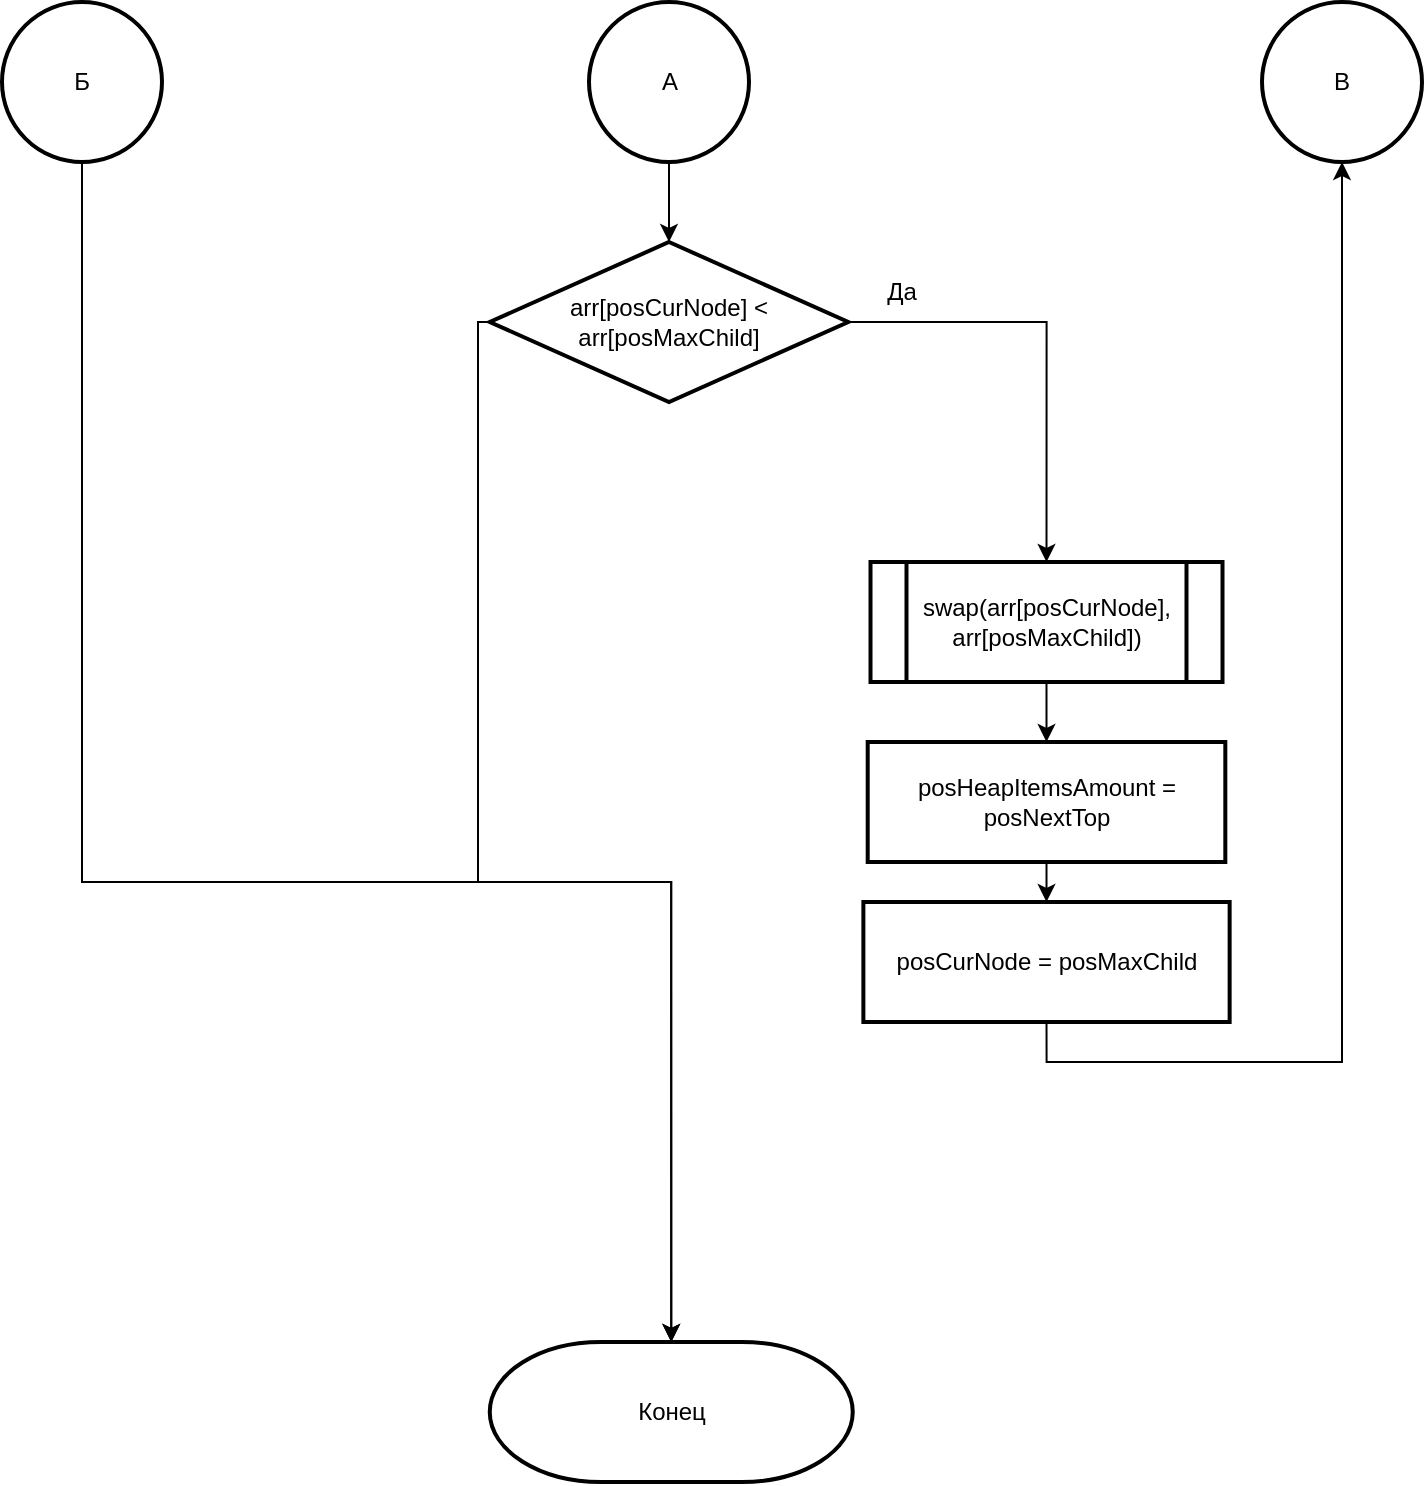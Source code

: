 <mxfile version="20.4.0" type="device"><diagram id="mK5iVp2RXbaOUZwo7iKC" name="Страница 1"><mxGraphModel dx="1256" dy="-318" grid="1" gridSize="10" guides="1" tooltips="1" connect="1" arrows="1" fold="1" page="1" pageScale="1" pageWidth="827" pageHeight="1169" math="0" shadow="0"><root><mxCell id="0"/><mxCell id="1" parent="0"/><mxCell id="HqCLmiwiRFJs8GLUFg02-1" value="Конец" style="strokeWidth=2;html=1;shape=mxgraph.flowchart.terminator;whiteSpace=wrap;" parent="1" vertex="1"><mxGeometry x="313.88" y="1890" width="181.5" height="70" as="geometry"/></mxCell><mxCell id="HqCLmiwiRFJs8GLUFg02-2" style="edgeStyle=orthogonalEdgeStyle;rounded=0;orthogonalLoop=1;jettySize=auto;html=1;exitX=1;exitY=0.5;exitDx=0;exitDy=0;entryX=0.5;entryY=0;entryDx=0;entryDy=0;" parent="1" source="HqCLmiwiRFJs8GLUFg02-4" target="HqCLmiwiRFJs8GLUFg02-8" edge="1"><mxGeometry relative="1" as="geometry"/></mxCell><mxCell id="HqCLmiwiRFJs8GLUFg02-3" style="edgeStyle=orthogonalEdgeStyle;rounded=0;orthogonalLoop=1;jettySize=auto;html=1;exitX=0;exitY=0.5;exitDx=0;exitDy=0;entryX=0.5;entryY=0;entryDx=0;entryDy=0;entryPerimeter=0;" parent="1" source="HqCLmiwiRFJs8GLUFg02-4" target="HqCLmiwiRFJs8GLUFg02-1" edge="1"><mxGeometry relative="1" as="geometry"><Array as="points"><mxPoint x="308" y="1380"/><mxPoint x="308" y="1660"/><mxPoint x="404" y="1660"/></Array></mxGeometry></mxCell><mxCell id="HqCLmiwiRFJs8GLUFg02-4" value="arr[posCurNode] &amp;lt; arr[posMaxChild]" style="rhombus;whiteSpace=wrap;html=1;strokeWidth=2;" parent="1" vertex="1"><mxGeometry x="313.88" y="1340" width="179.25" height="80" as="geometry"/></mxCell><mxCell id="HqCLmiwiRFJs8GLUFg02-5" style="edgeStyle=orthogonalEdgeStyle;rounded=0;orthogonalLoop=1;jettySize=auto;html=1;exitX=0.5;exitY=1;exitDx=0;exitDy=0;entryX=0.5;entryY=0;entryDx=0;entryDy=0;" parent="1" source="HqCLmiwiRFJs8GLUFg02-6" target="HqCLmiwiRFJs8GLUFg02-4" edge="1"><mxGeometry relative="1" as="geometry"/></mxCell><mxCell id="HqCLmiwiRFJs8GLUFg02-6" value="А" style="ellipse;whiteSpace=wrap;html=1;aspect=fixed;strokeWidth=2;" parent="1" vertex="1"><mxGeometry x="363.5" y="1220" width="80" height="80" as="geometry"/></mxCell><mxCell id="HqCLmiwiRFJs8GLUFg02-7" style="edgeStyle=orthogonalEdgeStyle;rounded=0;orthogonalLoop=1;jettySize=auto;html=1;exitX=0.5;exitY=1;exitDx=0;exitDy=0;entryX=0.5;entryY=0;entryDx=0;entryDy=0;" parent="1" source="HqCLmiwiRFJs8GLUFg02-8" target="HqCLmiwiRFJs8GLUFg02-10" edge="1"><mxGeometry relative="1" as="geometry"/></mxCell><mxCell id="HqCLmiwiRFJs8GLUFg02-8" value="swap(arr[posCurNode], arr[posMaxChild])" style="shape=process;whiteSpace=wrap;html=1;backgroundOutline=1;strokeWidth=2;" parent="1" vertex="1"><mxGeometry x="504.25" y="1500" width="176" height="60" as="geometry"/></mxCell><mxCell id="HqCLmiwiRFJs8GLUFg02-9" style="edgeStyle=orthogonalEdgeStyle;rounded=0;orthogonalLoop=1;jettySize=auto;html=1;exitX=0.5;exitY=1;exitDx=0;exitDy=0;entryX=0.5;entryY=0;entryDx=0;entryDy=0;" parent="1" source="HqCLmiwiRFJs8GLUFg02-10" target="HqCLmiwiRFJs8GLUFg02-12" edge="1"><mxGeometry relative="1" as="geometry"/></mxCell><mxCell id="HqCLmiwiRFJs8GLUFg02-10" value="posHeapItemsAmount = posNextTop" style="rounded=0;whiteSpace=wrap;html=1;absoluteArcSize=1;arcSize=14;strokeWidth=2;" parent="1" vertex="1"><mxGeometry x="502.85" y="1590" width="178.81" height="60" as="geometry"/></mxCell><mxCell id="HqCLmiwiRFJs8GLUFg02-11" style="edgeStyle=orthogonalEdgeStyle;rounded=0;orthogonalLoop=1;jettySize=auto;html=1;exitX=0.5;exitY=1;exitDx=0;exitDy=0;entryX=0.5;entryY=1;entryDx=0;entryDy=0;" parent="1" source="HqCLmiwiRFJs8GLUFg02-12" target="HqCLmiwiRFJs8GLUFg02-15" edge="1"><mxGeometry relative="1" as="geometry"/></mxCell><mxCell id="HqCLmiwiRFJs8GLUFg02-12" value="posCurNode = posMaxChild" style="rounded=0;whiteSpace=wrap;html=1;absoluteArcSize=1;arcSize=14;strokeWidth=2;" parent="1" vertex="1"><mxGeometry x="500.69" y="1670" width="183.13" height="60" as="geometry"/></mxCell><mxCell id="HqCLmiwiRFJs8GLUFg02-13" style="edgeStyle=orthogonalEdgeStyle;rounded=0;orthogonalLoop=1;jettySize=auto;html=1;exitX=0.5;exitY=1;exitDx=0;exitDy=0;entryX=0.5;entryY=0;entryDx=0;entryDy=0;entryPerimeter=0;" parent="1" source="HqCLmiwiRFJs8GLUFg02-14" target="HqCLmiwiRFJs8GLUFg02-1" edge="1"><mxGeometry relative="1" as="geometry"><Array as="points"><mxPoint x="110" y="1660"/><mxPoint x="404" y="1660"/></Array></mxGeometry></mxCell><mxCell id="HqCLmiwiRFJs8GLUFg02-14" value="Б" style="ellipse;whiteSpace=wrap;html=1;aspect=fixed;strokeWidth=2;" parent="1" vertex="1"><mxGeometry x="70" y="1220" width="80" height="80" as="geometry"/></mxCell><mxCell id="HqCLmiwiRFJs8GLUFg02-15" value="В" style="ellipse;whiteSpace=wrap;html=1;aspect=fixed;strokeWidth=2;" parent="1" vertex="1"><mxGeometry x="700" y="1220" width="80" height="80" as="geometry"/></mxCell><mxCell id="9BMy66zbM1_FJBTloD97-1" value="Да" style="text;html=1;strokeColor=none;fillColor=none;align=center;verticalAlign=middle;whiteSpace=wrap;rounded=0;" vertex="1" parent="1"><mxGeometry x="490" y="1350" width="60" height="30" as="geometry"/></mxCell></root></mxGraphModel></diagram></mxfile>